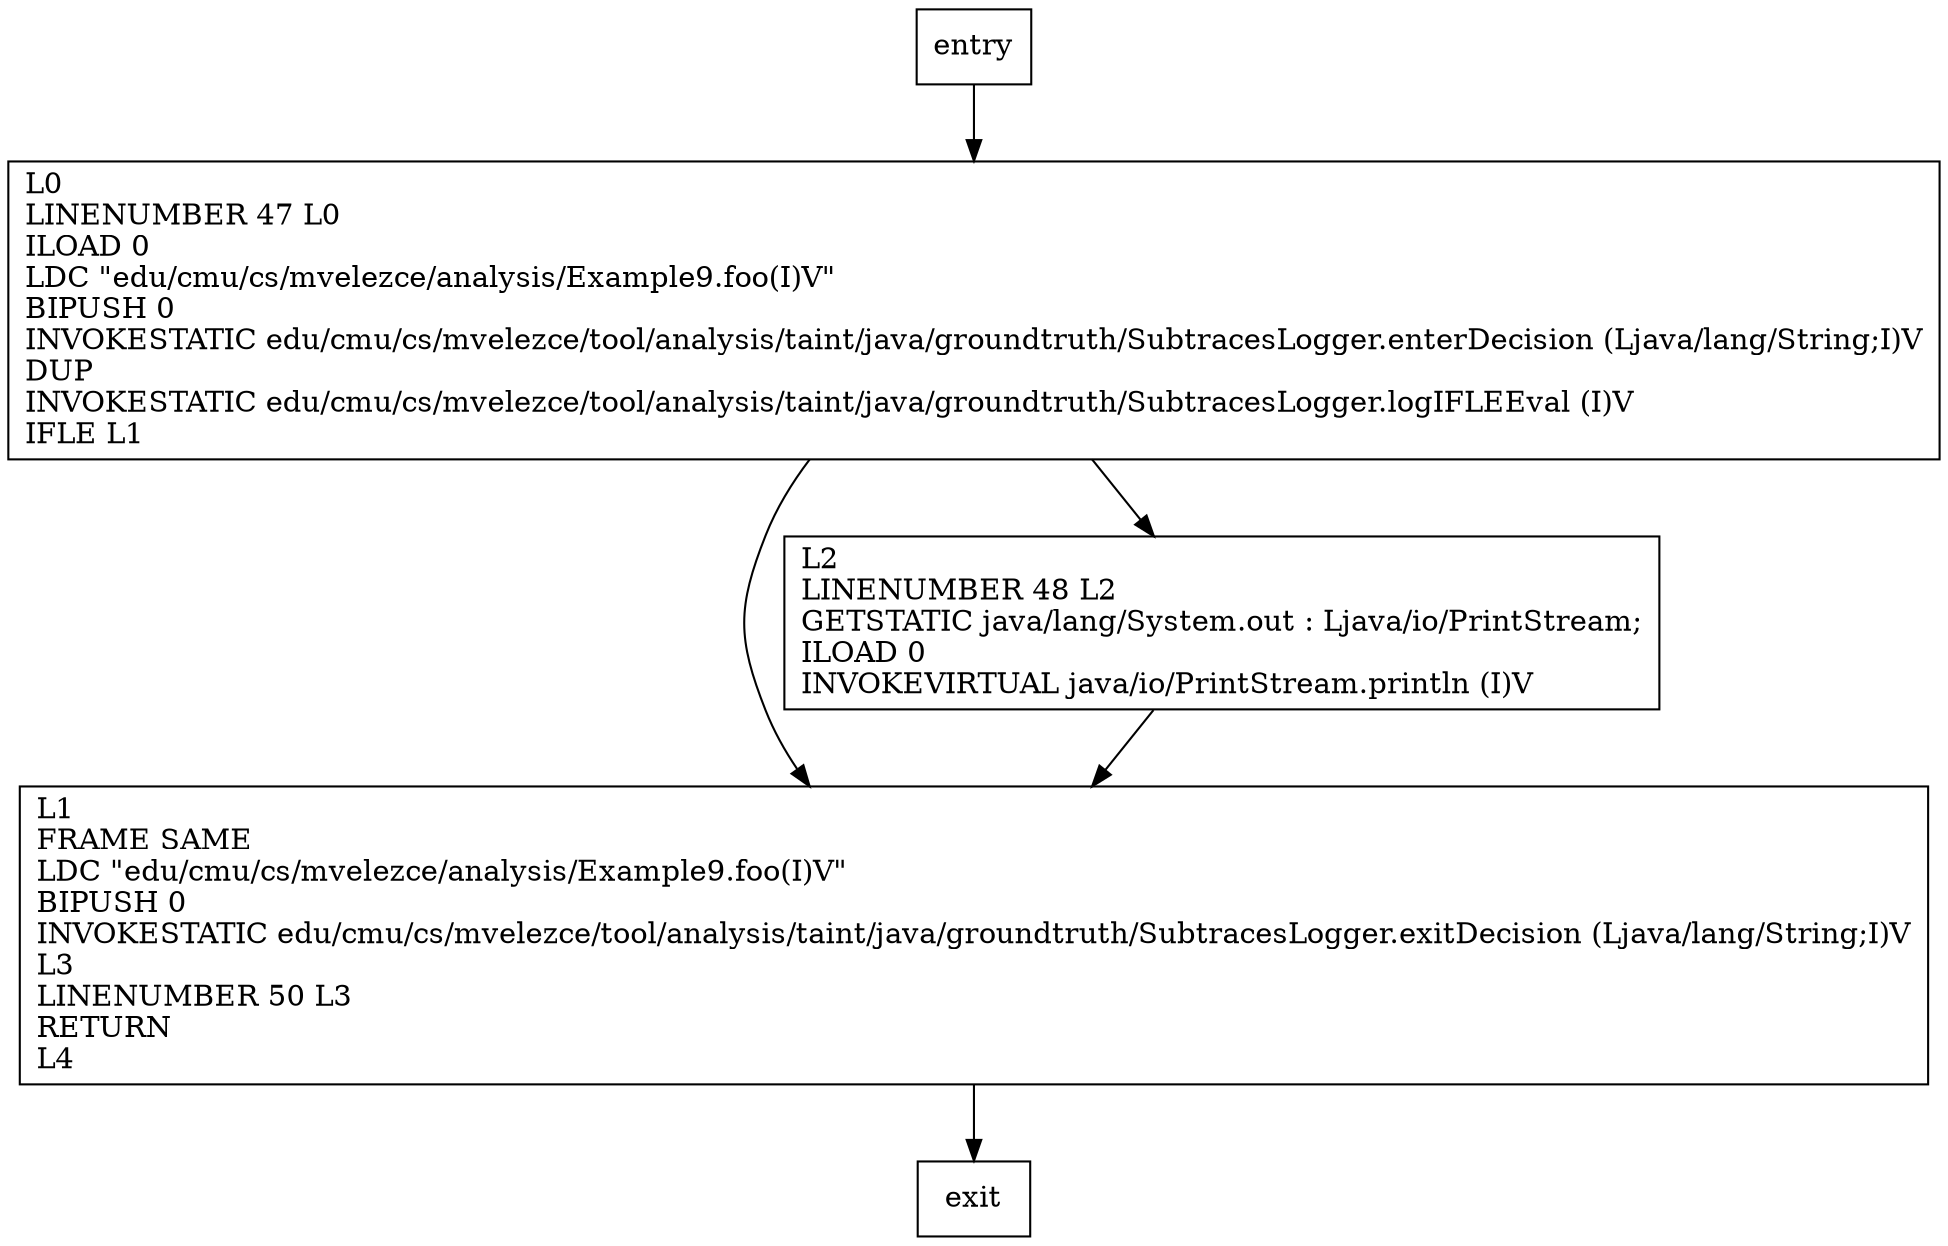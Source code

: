 digraph foo {
node [shape=record];
86646127 [label="L1\lFRAME SAME\lLDC \"edu/cmu/cs/mvelezce/analysis/Example9.foo(I)V\"\lBIPUSH 0\lINVOKESTATIC edu/cmu/cs/mvelezce/tool/analysis/taint/java/groundtruth/SubtracesLogger.exitDecision (Ljava/lang/String;I)V\lL3\lLINENUMBER 50 L3\lRETURN\lL4\l"];
59486871 [label="L2\lLINENUMBER 48 L2\lGETSTATIC java/lang/System.out : Ljava/io/PrintStream;\lILOAD 0\lINVOKEVIRTUAL java/io/PrintStream.println (I)V\l"];
1271918732 [label="L0\lLINENUMBER 47 L0\lILOAD 0\lLDC \"edu/cmu/cs/mvelezce/analysis/Example9.foo(I)V\"\lBIPUSH 0\lINVOKESTATIC edu/cmu/cs/mvelezce/tool/analysis/taint/java/groundtruth/SubtracesLogger.enterDecision (Ljava/lang/String;I)V\lDUP\lINVOKESTATIC edu/cmu/cs/mvelezce/tool/analysis/taint/java/groundtruth/SubtracesLogger.logIFLEEval (I)V\lIFLE L1\l"];
entry;
exit;
entry -> 1271918732;
86646127 -> exit;
59486871 -> 86646127;
1271918732 -> 86646127;
1271918732 -> 59486871;
}
